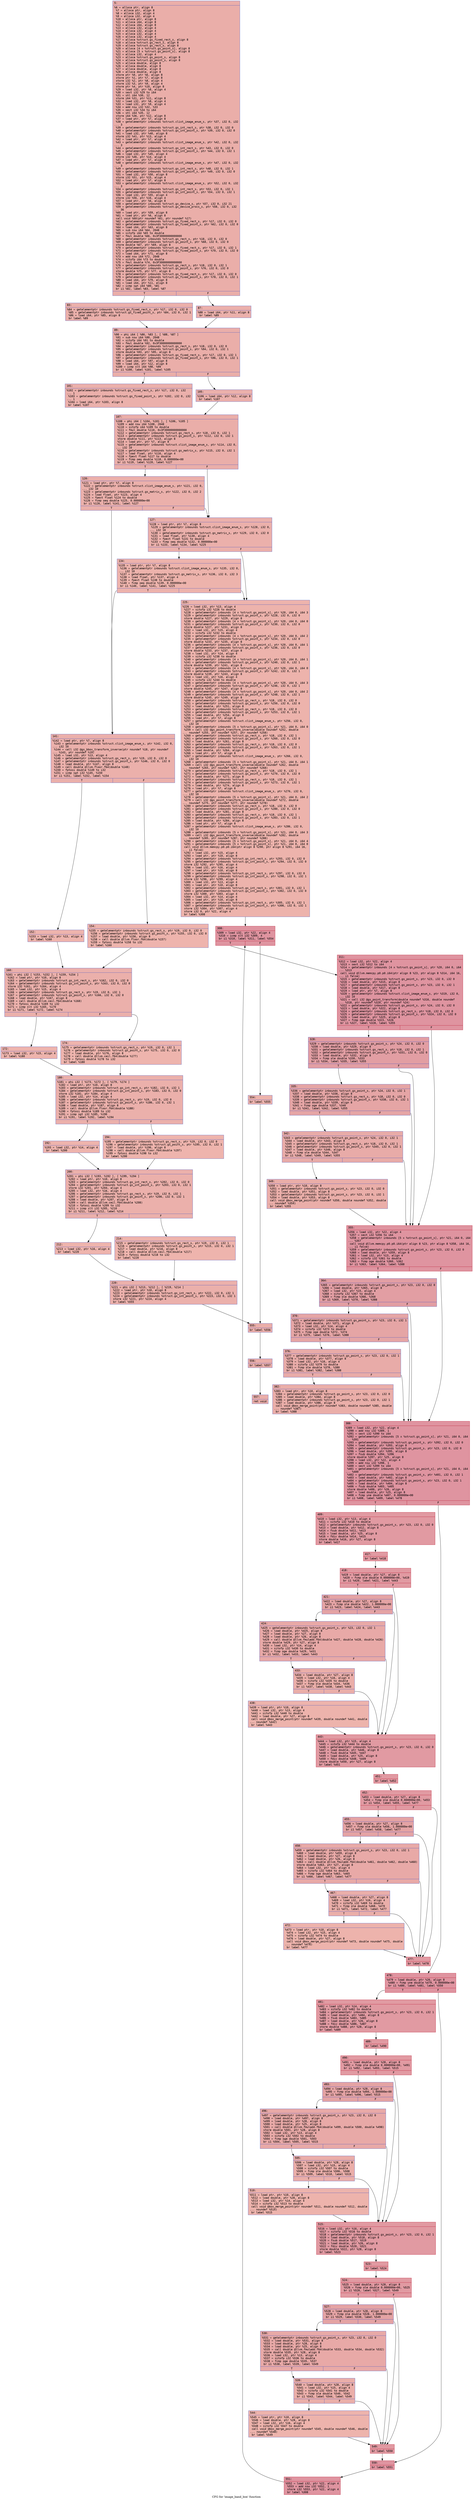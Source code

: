 digraph "CFG for 'image_band_box' function" {
	label="CFG for 'image_band_box' function";

	Node0x60000323a940 [shape=record,color="#3d50c3ff", style=filled, fillcolor="#d0473d70" fontname="Courier",label="{5:\l|  %6 = alloca ptr, align 8\l  %7 = alloca ptr, align 8\l  %8 = alloca i32, align 4\l  %9 = alloca i32, align 4\l  %10 = alloca ptr, align 8\l  %11 = alloca i64, align 8\l  %12 = alloca i64, align 8\l  %13 = alloca i32, align 4\l  %14 = alloca i32, align 4\l  %15 = alloca i32, align 4\l  %16 = alloca i32, align 4\l  %17 = alloca %struct.gs_fixed_rect_s, align 8\l  %18 = alloca %struct.gs_rect_s, align 8\l  %19 = alloca %struct.gs_rect_s, align 8\l  %20 = alloca [4 x %struct.gs_point_s], align 8\l  %21 = alloca [5 x %struct.gs_point_s], align 8\l  %22 = alloca i32, align 4\l  %23 = alloca %struct.gs_point_s, align 8\l  %24 = alloca %struct.gs_point_s, align 8\l  %25 = alloca double, align 8\l  %26 = alloca double, align 8\l  %27 = alloca double, align 8\l  %28 = alloca double, align 8\l  store ptr %0, ptr %6, align 8\l  store ptr %1, ptr %7, align 8\l  store i32 %2, ptr %8, align 4\l  store i32 %3, ptr %9, align 4\l  store ptr %4, ptr %10, align 8\l  %29 = load i32, ptr %8, align 4\l  %30 = sext i32 %29 to i64\l  %31 = shl i64 %30, 12\l  store i64 %31, ptr %11, align 8\l  %32 = load i32, ptr %8, align 4\l  %33 = load i32, ptr %9, align 4\l  %34 = add nsw i32 %32, %33\l  %35 = sext i32 %34 to i64\l  %36 = shl i64 %35, 12\l  store i64 %36, ptr %12, align 8\l  %37 = load ptr, ptr %7, align 8\l  %38 = getelementptr inbounds %struct.clist_image_enum_s, ptr %37, i32 0, i32\l... 3\l  %39 = getelementptr inbounds %struct.gs_int_rect_s, ptr %38, i32 0, i32 0\l  %40 = getelementptr inbounds %struct.gs_int_point_s, ptr %39, i32 0, i32 0\l  %41 = load i32, ptr %40, align 8\l  store i32 %41, ptr %13, align 4\l  %42 = load ptr, ptr %7, align 8\l  %43 = getelementptr inbounds %struct.clist_image_enum_s, ptr %42, i32 0, i32\l... 3\l  %44 = getelementptr inbounds %struct.gs_int_rect_s, ptr %43, i32 0, i32 0\l  %45 = getelementptr inbounds %struct.gs_int_point_s, ptr %44, i32 0, i32 1\l  %46 = load i32, ptr %45, align 4\l  store i32 %46, ptr %14, align 4\l  %47 = load ptr, ptr %7, align 8\l  %48 = getelementptr inbounds %struct.clist_image_enum_s, ptr %47, i32 0, i32\l... 3\l  %49 = getelementptr inbounds %struct.gs_int_rect_s, ptr %48, i32 0, i32 1\l  %50 = getelementptr inbounds %struct.gs_int_point_s, ptr %49, i32 0, i32 0\l  %51 = load i32, ptr %50, align 8\l  store i32 %51, ptr %15, align 4\l  %52 = load ptr, ptr %7, align 8\l  %53 = getelementptr inbounds %struct.clist_image_enum_s, ptr %52, i32 0, i32\l... 3\l  %54 = getelementptr inbounds %struct.gs_int_rect_s, ptr %53, i32 0, i32 1\l  %55 = getelementptr inbounds %struct.gs_int_point_s, ptr %54, i32 0, i32 1\l  %56 = load i32, ptr %55, align 4\l  store i32 %56, ptr %16, align 4\l  %57 = load ptr, ptr %6, align 8\l  %58 = getelementptr inbounds %struct.gx_device_s, ptr %57, i32 0, i32 21\l  %59 = getelementptr inbounds %struct.gx_device_procs_s, ptr %58, i32 0, i32\l... 36\l  %60 = load ptr, ptr %59, align 8\l  %61 = load ptr, ptr %6, align 8\l  call void %60(ptr noundef %61, ptr noundef %17)\l  %62 = getelementptr inbounds %struct.gs_fixed_rect_s, ptr %17, i32 0, i32 0\l  %63 = getelementptr inbounds %struct.gs_fixed_point_s, ptr %62, i32 0, i32 0\l  %64 = load i64, ptr %63, align 8\l  %65 = sub nsw i64 %64, 2048\l  %66 = sitofp i64 %65 to double\l  %67 = fmul double %66, 0x3F30000000000000\l  %68 = getelementptr inbounds %struct.gs_rect_s, ptr %18, i32 0, i32 0\l  %69 = getelementptr inbounds %struct.gs_point_s, ptr %68, i32 0, i32 0\l  store double %67, ptr %69, align 8\l  %70 = getelementptr inbounds %struct.gs_fixed_rect_s, ptr %17, i32 0, i32 1\l  %71 = getelementptr inbounds %struct.gs_fixed_point_s, ptr %70, i32 0, i32 0\l  %72 = load i64, ptr %71, align 8\l  %73 = add nsw i64 %72, 2048\l  %74 = sitofp i64 %73 to double\l  %75 = fmul double %74, 0x3F30000000000000\l  %76 = getelementptr inbounds %struct.gs_rect_s, ptr %18, i32 0, i32 1\l  %77 = getelementptr inbounds %struct.gs_point_s, ptr %76, i32 0, i32 0\l  store double %75, ptr %77, align 8\l  %78 = getelementptr inbounds %struct.gs_fixed_rect_s, ptr %17, i32 0, i32 0\l  %79 = getelementptr inbounds %struct.gs_fixed_point_s, ptr %78, i32 0, i32 1\l  %80 = load i64, ptr %79, align 8\l  %81 = load i64, ptr %11, align 8\l  %82 = icmp sgt i64 %80, %81\l  br i1 %82, label %83, label %87\l|{<s0>T|<s1>F}}"];
	Node0x60000323a940:s0 -> Node0x60000323a990[tooltip="5 -> 83\nProbability 50.00%" ];
	Node0x60000323a940:s1 -> Node0x60000323a9e0[tooltip="5 -> 87\nProbability 50.00%" ];
	Node0x60000323a990 [shape=record,color="#3d50c3ff", style=filled, fillcolor="#d24b4070" fontname="Courier",label="{83:\l|  %84 = getelementptr inbounds %struct.gs_fixed_rect_s, ptr %17, i32 0, i32 0\l  %85 = getelementptr inbounds %struct.gs_fixed_point_s, ptr %84, i32 0, i32 1\l  %86 = load i64, ptr %85, align 8\l  br label %89\l}"];
	Node0x60000323a990 -> Node0x60000323aa30[tooltip="83 -> 89\nProbability 100.00%" ];
	Node0x60000323a9e0 [shape=record,color="#3d50c3ff", style=filled, fillcolor="#d24b4070" fontname="Courier",label="{87:\l|  %88 = load i64, ptr %11, align 8\l  br label %89\l}"];
	Node0x60000323a9e0 -> Node0x60000323aa30[tooltip="87 -> 89\nProbability 100.00%" ];
	Node0x60000323aa30 [shape=record,color="#3d50c3ff", style=filled, fillcolor="#d0473d70" fontname="Courier",label="{89:\l|  %90 = phi i64 [ %86, %83 ], [ %88, %87 ]\l  %91 = sub nsw i64 %90, 2048\l  %92 = sitofp i64 %91 to double\l  %93 = fmul double %92, 0x3F30000000000000\l  %94 = getelementptr inbounds %struct.gs_rect_s, ptr %18, i32 0, i32 0\l  %95 = getelementptr inbounds %struct.gs_point_s, ptr %94, i32 0, i32 1\l  store double %93, ptr %95, align 8\l  %96 = getelementptr inbounds %struct.gs_fixed_rect_s, ptr %17, i32 0, i32 1\l  %97 = getelementptr inbounds %struct.gs_fixed_point_s, ptr %96, i32 0, i32 1\l  %98 = load i64, ptr %97, align 8\l  %99 = load i64, ptr %12, align 8\l  %100 = icmp slt i64 %98, %99\l  br i1 %100, label %101, label %105\l|{<s0>T|<s1>F}}"];
	Node0x60000323aa30:s0 -> Node0x60000323aa80[tooltip="89 -> 101\nProbability 50.00%" ];
	Node0x60000323aa30:s1 -> Node0x60000323aad0[tooltip="89 -> 105\nProbability 50.00%" ];
	Node0x60000323aa80 [shape=record,color="#3d50c3ff", style=filled, fillcolor="#d24b4070" fontname="Courier",label="{101:\l|  %102 = getelementptr inbounds %struct.gs_fixed_rect_s, ptr %17, i32 0, i32\l... 1\l  %103 = getelementptr inbounds %struct.gs_fixed_point_s, ptr %102, i32 0, i32\l... 1\l  %104 = load i64, ptr %103, align 8\l  br label %107\l}"];
	Node0x60000323aa80 -> Node0x60000323ab20[tooltip="101 -> 107\nProbability 100.00%" ];
	Node0x60000323aad0 [shape=record,color="#3d50c3ff", style=filled, fillcolor="#d24b4070" fontname="Courier",label="{105:\l|  %106 = load i64, ptr %12, align 8\l  br label %107\l}"];
	Node0x60000323aad0 -> Node0x60000323ab20[tooltip="105 -> 107\nProbability 100.00%" ];
	Node0x60000323ab20 [shape=record,color="#3d50c3ff", style=filled, fillcolor="#d0473d70" fontname="Courier",label="{107:\l|  %108 = phi i64 [ %104, %101 ], [ %106, %105 ]\l  %109 = add nsw i64 %108, 2048\l  %110 = sitofp i64 %109 to double\l  %111 = fmul double %110, 0x3F30000000000000\l  %112 = getelementptr inbounds %struct.gs_rect_s, ptr %18, i32 0, i32 1\l  %113 = getelementptr inbounds %struct.gs_point_s, ptr %112, i32 0, i32 1\l  store double %111, ptr %113, align 8\l  %114 = load ptr, ptr %7, align 8\l  %115 = getelementptr inbounds %struct.clist_image_enum_s, ptr %114, i32 0,\l... i32 10\l  %116 = getelementptr inbounds %struct.gs_matrix_s, ptr %115, i32 0, i32 1\l  %117 = load float, ptr %116, align 4\l  %118 = fpext float %117 to double\l  %119 = fcmp oeq double %118, 0.000000e+00\l  br i1 %119, label %120, label %127\l|{<s0>T|<s1>F}}"];
	Node0x60000323ab20:s0 -> Node0x60000323ab70[tooltip="107 -> 120\nProbability 62.50%" ];
	Node0x60000323ab20:s1 -> Node0x60000323abc0[tooltip="107 -> 127\nProbability 37.50%" ];
	Node0x60000323ab70 [shape=record,color="#3d50c3ff", style=filled, fillcolor="#d24b4070" fontname="Courier",label="{120:\l|  %121 = load ptr, ptr %7, align 8\l  %122 = getelementptr inbounds %struct.clist_image_enum_s, ptr %121, i32 0,\l... i32 10\l  %123 = getelementptr inbounds %struct.gs_matrix_s, ptr %122, i32 0, i32 2\l  %124 = load float, ptr %123, align 4\l  %125 = fpext float %124 to double\l  %126 = fcmp oeq double %125, 0.000000e+00\l  br i1 %126, label %141, label %127\l|{<s0>T|<s1>F}}"];
	Node0x60000323ab70:s0 -> Node0x60000323ac60[tooltip="120 -> 141\nProbability 62.50%" ];
	Node0x60000323ab70:s1 -> Node0x60000323abc0[tooltip="120 -> 127\nProbability 37.50%" ];
	Node0x60000323abc0 [shape=record,color="#3d50c3ff", style=filled, fillcolor="#d24b4070" fontname="Courier",label="{127:\l|  %128 = load ptr, ptr %7, align 8\l  %129 = getelementptr inbounds %struct.clist_image_enum_s, ptr %128, i32 0,\l... i32 10\l  %130 = getelementptr inbounds %struct.gs_matrix_s, ptr %129, i32 0, i32 0\l  %131 = load float, ptr %130, align 4\l  %132 = fpext float %131 to double\l  %133 = fcmp oeq double %132, 0.000000e+00\l  br i1 %133, label %134, label %225\l|{<s0>T|<s1>F}}"];
	Node0x60000323abc0:s0 -> Node0x60000323ac10[tooltip="127 -> 134\nProbability 62.50%" ];
	Node0x60000323abc0:s1 -> Node0x60000323b070[tooltip="127 -> 225\nProbability 37.50%" ];
	Node0x60000323ac10 [shape=record,color="#3d50c3ff", style=filled, fillcolor="#d6524470" fontname="Courier",label="{134:\l|  %135 = load ptr, ptr %7, align 8\l  %136 = getelementptr inbounds %struct.clist_image_enum_s, ptr %135, i32 0,\l... i32 10\l  %137 = getelementptr inbounds %struct.gs_matrix_s, ptr %136, i32 0, i32 3\l  %138 = load float, ptr %137, align 4\l  %139 = fpext float %138 to double\l  %140 = fcmp oeq double %139, 0.000000e+00\l  br i1 %140, label %141, label %225\l|{<s0>T|<s1>F}}"];
	Node0x60000323ac10:s0 -> Node0x60000323ac60[tooltip="134 -> 141\nProbability 62.50%" ];
	Node0x60000323ac10:s1 -> Node0x60000323b070[tooltip="134 -> 225\nProbability 37.50%" ];
	Node0x60000323ac60 [shape=record,color="#3d50c3ff", style=filled, fillcolor="#d24b4070" fontname="Courier",label="{141:\l|  %142 = load ptr, ptr %7, align 8\l  %143 = getelementptr inbounds %struct.clist_image_enum_s, ptr %142, i32 0,\l... i32 10\l  %144 = call i32 @gs_bbox_transform_inverse(ptr noundef %18, ptr noundef\l... %143, ptr noundef %19)\l  %145 = load i32, ptr %13, align 4\l  %146 = getelementptr inbounds %struct.gs_rect_s, ptr %19, i32 0, i32 0\l  %147 = getelementptr inbounds %struct.gs_point_s, ptr %146, i32 0, i32 0\l  %148 = load double, ptr %147, align 8\l  %149 = call double @llvm.floor.f64(double %148)\l  %150 = fptosi double %149 to i32\l  %151 = icmp sgt i32 %145, %150\l  br i1 %151, label %152, label %154\l|{<s0>T|<s1>F}}"];
	Node0x60000323ac60:s0 -> Node0x60000323acb0[tooltip="141 -> 152\nProbability 50.00%" ];
	Node0x60000323ac60:s1 -> Node0x60000323ad00[tooltip="141 -> 154\nProbability 50.00%" ];
	Node0x60000323acb0 [shape=record,color="#3d50c3ff", style=filled, fillcolor="#d8564670" fontname="Courier",label="{152:\l|  %153 = load i32, ptr %13, align 4\l  br label %160\l}"];
	Node0x60000323acb0 -> Node0x60000323ad50[tooltip="152 -> 160\nProbability 100.00%" ];
	Node0x60000323ad00 [shape=record,color="#3d50c3ff", style=filled, fillcolor="#d8564670" fontname="Courier",label="{154:\l|  %155 = getelementptr inbounds %struct.gs_rect_s, ptr %19, i32 0, i32 0\l  %156 = getelementptr inbounds %struct.gs_point_s, ptr %155, i32 0, i32 0\l  %157 = load double, ptr %156, align 8\l  %158 = call double @llvm.floor.f64(double %157)\l  %159 = fptosi double %158 to i32\l  br label %160\l}"];
	Node0x60000323ad00 -> Node0x60000323ad50[tooltip="154 -> 160\nProbability 100.00%" ];
	Node0x60000323ad50 [shape=record,color="#3d50c3ff", style=filled, fillcolor="#d24b4070" fontname="Courier",label="{160:\l|  %161 = phi i32 [ %153, %152 ], [ %159, %154 ]\l  %162 = load ptr, ptr %10, align 8\l  %163 = getelementptr inbounds %struct.gs_int_rect_s, ptr %162, i32 0, i32 0\l  %164 = getelementptr inbounds %struct.gs_int_point_s, ptr %163, i32 0, i32 0\l  store i32 %161, ptr %164, align 4\l  %165 = load i32, ptr %15, align 4\l  %166 = getelementptr inbounds %struct.gs_rect_s, ptr %19, i32 0, i32 1\l  %167 = getelementptr inbounds %struct.gs_point_s, ptr %166, i32 0, i32 0\l  %168 = load double, ptr %167, align 8\l  %169 = call double @llvm.ceil.f64(double %168)\l  %170 = fptosi double %169 to i32\l  %171 = icmp slt i32 %165, %170\l  br i1 %171, label %172, label %174\l|{<s0>T|<s1>F}}"];
	Node0x60000323ad50:s0 -> Node0x60000323ada0[tooltip="160 -> 172\nProbability 50.00%" ];
	Node0x60000323ad50:s1 -> Node0x60000323adf0[tooltip="160 -> 174\nProbability 50.00%" ];
	Node0x60000323ada0 [shape=record,color="#3d50c3ff", style=filled, fillcolor="#d8564670" fontname="Courier",label="{172:\l|  %173 = load i32, ptr %15, align 4\l  br label %180\l}"];
	Node0x60000323ada0 -> Node0x60000323ae40[tooltip="172 -> 180\nProbability 100.00%" ];
	Node0x60000323adf0 [shape=record,color="#3d50c3ff", style=filled, fillcolor="#d8564670" fontname="Courier",label="{174:\l|  %175 = getelementptr inbounds %struct.gs_rect_s, ptr %19, i32 0, i32 1\l  %176 = getelementptr inbounds %struct.gs_point_s, ptr %175, i32 0, i32 0\l  %177 = load double, ptr %176, align 8\l  %178 = call double @llvm.ceil.f64(double %177)\l  %179 = fptosi double %178 to i32\l  br label %180\l}"];
	Node0x60000323adf0 -> Node0x60000323ae40[tooltip="174 -> 180\nProbability 100.00%" ];
	Node0x60000323ae40 [shape=record,color="#3d50c3ff", style=filled, fillcolor="#d24b4070" fontname="Courier",label="{180:\l|  %181 = phi i32 [ %173, %172 ], [ %179, %174 ]\l  %182 = load ptr, ptr %10, align 8\l  %183 = getelementptr inbounds %struct.gs_int_rect_s, ptr %182, i32 0, i32 1\l  %184 = getelementptr inbounds %struct.gs_int_point_s, ptr %183, i32 0, i32 0\l  store i32 %181, ptr %184, align 4\l  %185 = load i32, ptr %14, align 4\l  %186 = getelementptr inbounds %struct.gs_rect_s, ptr %19, i32 0, i32 0\l  %187 = getelementptr inbounds %struct.gs_point_s, ptr %186, i32 0, i32 1\l  %188 = load double, ptr %187, align 8\l  %189 = call double @llvm.floor.f64(double %188)\l  %190 = fptosi double %189 to i32\l  %191 = icmp sgt i32 %185, %190\l  br i1 %191, label %192, label %194\l|{<s0>T|<s1>F}}"];
	Node0x60000323ae40:s0 -> Node0x60000323ae90[tooltip="180 -> 192\nProbability 50.00%" ];
	Node0x60000323ae40:s1 -> Node0x60000323aee0[tooltip="180 -> 194\nProbability 50.00%" ];
	Node0x60000323ae90 [shape=record,color="#3d50c3ff", style=filled, fillcolor="#d8564670" fontname="Courier",label="{192:\l|  %193 = load i32, ptr %14, align 4\l  br label %200\l}"];
	Node0x60000323ae90 -> Node0x60000323af30[tooltip="192 -> 200\nProbability 100.00%" ];
	Node0x60000323aee0 [shape=record,color="#3d50c3ff", style=filled, fillcolor="#d8564670" fontname="Courier",label="{194:\l|  %195 = getelementptr inbounds %struct.gs_rect_s, ptr %19, i32 0, i32 0\l  %196 = getelementptr inbounds %struct.gs_point_s, ptr %195, i32 0, i32 1\l  %197 = load double, ptr %196, align 8\l  %198 = call double @llvm.floor.f64(double %197)\l  %199 = fptosi double %198 to i32\l  br label %200\l}"];
	Node0x60000323aee0 -> Node0x60000323af30[tooltip="194 -> 200\nProbability 100.00%" ];
	Node0x60000323af30 [shape=record,color="#3d50c3ff", style=filled, fillcolor="#d24b4070" fontname="Courier",label="{200:\l|  %201 = phi i32 [ %193, %192 ], [ %199, %194 ]\l  %202 = load ptr, ptr %10, align 8\l  %203 = getelementptr inbounds %struct.gs_int_rect_s, ptr %202, i32 0, i32 0\l  %204 = getelementptr inbounds %struct.gs_int_point_s, ptr %203, i32 0, i32 1\l  store i32 %201, ptr %204, align 4\l  %205 = load i32, ptr %16, align 4\l  %206 = getelementptr inbounds %struct.gs_rect_s, ptr %19, i32 0, i32 1\l  %207 = getelementptr inbounds %struct.gs_point_s, ptr %206, i32 0, i32 1\l  %208 = load double, ptr %207, align 8\l  %209 = call double @llvm.ceil.f64(double %208)\l  %210 = fptosi double %209 to i32\l  %211 = icmp slt i32 %205, %210\l  br i1 %211, label %212, label %214\l|{<s0>T|<s1>F}}"];
	Node0x60000323af30:s0 -> Node0x60000323af80[tooltip="200 -> 212\nProbability 50.00%" ];
	Node0x60000323af30:s1 -> Node0x60000323afd0[tooltip="200 -> 214\nProbability 50.00%" ];
	Node0x60000323af80 [shape=record,color="#3d50c3ff", style=filled, fillcolor="#d8564670" fontname="Courier",label="{212:\l|  %213 = load i32, ptr %16, align 4\l  br label %220\l}"];
	Node0x60000323af80 -> Node0x60000323b020[tooltip="212 -> 220\nProbability 100.00%" ];
	Node0x60000323afd0 [shape=record,color="#3d50c3ff", style=filled, fillcolor="#d8564670" fontname="Courier",label="{214:\l|  %215 = getelementptr inbounds %struct.gs_rect_s, ptr %19, i32 0, i32 1\l  %216 = getelementptr inbounds %struct.gs_point_s, ptr %215, i32 0, i32 1\l  %217 = load double, ptr %216, align 8\l  %218 = call double @llvm.ceil.f64(double %217)\l  %219 = fptosi double %218 to i32\l  br label %220\l}"];
	Node0x60000323afd0 -> Node0x60000323b020[tooltip="214 -> 220\nProbability 100.00%" ];
	Node0x60000323b020 [shape=record,color="#3d50c3ff", style=filled, fillcolor="#d24b4070" fontname="Courier",label="{220:\l|  %221 = phi i32 [ %213, %212 ], [ %219, %214 ]\l  %222 = load ptr, ptr %10, align 8\l  %223 = getelementptr inbounds %struct.gs_int_rect_s, ptr %222, i32 0, i32 1\l  %224 = getelementptr inbounds %struct.gs_int_point_s, ptr %223, i32 0, i32 1\l  store i32 %221, ptr %224, align 4\l  br label %555\l}"];
	Node0x60000323b020 -> Node0x60000323bf20[tooltip="220 -> 555\nProbability 100.00%" ];
	Node0x60000323b070 [shape=record,color="#3d50c3ff", style=filled, fillcolor="#d6524470" fontname="Courier",label="{225:\l|  %226 = load i32, ptr %13, align 4\l  %227 = sitofp i32 %226 to double\l  %228 = getelementptr inbounds [4 x %struct.gs_point_s], ptr %20, i64 0, i64 3\l  %229 = getelementptr inbounds %struct.gs_point_s, ptr %228, i32 0, i32 0\l  store double %227, ptr %229, align 8\l  %230 = getelementptr inbounds [4 x %struct.gs_point_s], ptr %20, i64 0, i64 0\l  %231 = getelementptr inbounds %struct.gs_point_s, ptr %230, i32 0, i32 0\l  store double %227, ptr %231, align 8\l  %232 = load i32, ptr %15, align 4\l  %233 = sitofp i32 %232 to double\l  %234 = getelementptr inbounds [4 x %struct.gs_point_s], ptr %20, i64 0, i64 2\l  %235 = getelementptr inbounds %struct.gs_point_s, ptr %234, i32 0, i32 0\l  store double %233, ptr %235, align 8\l  %236 = getelementptr inbounds [4 x %struct.gs_point_s], ptr %20, i64 0, i64 1\l  %237 = getelementptr inbounds %struct.gs_point_s, ptr %236, i32 0, i32 0\l  store double %233, ptr %237, align 8\l  %238 = load i32, ptr %14, align 4\l  %239 = sitofp i32 %238 to double\l  %240 = getelementptr inbounds [4 x %struct.gs_point_s], ptr %20, i64 0, i64 1\l  %241 = getelementptr inbounds %struct.gs_point_s, ptr %240, i32 0, i32 1\l  store double %239, ptr %241, align 8\l  %242 = getelementptr inbounds [4 x %struct.gs_point_s], ptr %20, i64 0, i64 0\l  %243 = getelementptr inbounds %struct.gs_point_s, ptr %242, i32 0, i32 1\l  store double %239, ptr %243, align 8\l  %244 = load i32, ptr %16, align 4\l  %245 = sitofp i32 %244 to double\l  %246 = getelementptr inbounds [4 x %struct.gs_point_s], ptr %20, i64 0, i64 3\l  %247 = getelementptr inbounds %struct.gs_point_s, ptr %246, i32 0, i32 1\l  store double %245, ptr %247, align 8\l  %248 = getelementptr inbounds [4 x %struct.gs_point_s], ptr %20, i64 0, i64 2\l  %249 = getelementptr inbounds %struct.gs_point_s, ptr %248, i32 0, i32 1\l  store double %245, ptr %249, align 8\l  %250 = getelementptr inbounds %struct.gs_rect_s, ptr %18, i32 0, i32 0\l  %251 = getelementptr inbounds %struct.gs_point_s, ptr %250, i32 0, i32 0\l  %252 = load double, ptr %251, align 8\l  %253 = getelementptr inbounds %struct.gs_rect_s, ptr %18, i32 0, i32 0\l  %254 = getelementptr inbounds %struct.gs_point_s, ptr %253, i32 0, i32 1\l  %255 = load double, ptr %254, align 8\l  %256 = load ptr, ptr %7, align 8\l  %257 = getelementptr inbounds %struct.clist_image_enum_s, ptr %256, i32 0,\l... i32 10\l  %258 = getelementptr inbounds [5 x %struct.gs_point_s], ptr %21, i64 0, i64 0\l  %259 = call i32 @gs_point_transform_inverse(double noundef %252, double\l... noundef %255, ptr noundef %257, ptr noundef %258)\l  %260 = getelementptr inbounds %struct.gs_rect_s, ptr %18, i32 0, i32 1\l  %261 = getelementptr inbounds %struct.gs_point_s, ptr %260, i32 0, i32 0\l  %262 = load double, ptr %261, align 8\l  %263 = getelementptr inbounds %struct.gs_rect_s, ptr %18, i32 0, i32 0\l  %264 = getelementptr inbounds %struct.gs_point_s, ptr %263, i32 0, i32 1\l  %265 = load double, ptr %264, align 8\l  %266 = load ptr, ptr %7, align 8\l  %267 = getelementptr inbounds %struct.clist_image_enum_s, ptr %266, i32 0,\l... i32 10\l  %268 = getelementptr inbounds [5 x %struct.gs_point_s], ptr %21, i64 0, i64 1\l  %269 = call i32 @gs_point_transform_inverse(double noundef %262, double\l... noundef %265, ptr noundef %267, ptr noundef %268)\l  %270 = getelementptr inbounds %struct.gs_rect_s, ptr %18, i32 0, i32 1\l  %271 = getelementptr inbounds %struct.gs_point_s, ptr %270, i32 0, i32 0\l  %272 = load double, ptr %271, align 8\l  %273 = getelementptr inbounds %struct.gs_rect_s, ptr %18, i32 0, i32 1\l  %274 = getelementptr inbounds %struct.gs_point_s, ptr %273, i32 0, i32 1\l  %275 = load double, ptr %274, align 8\l  %276 = load ptr, ptr %7, align 8\l  %277 = getelementptr inbounds %struct.clist_image_enum_s, ptr %276, i32 0,\l... i32 10\l  %278 = getelementptr inbounds [5 x %struct.gs_point_s], ptr %21, i64 0, i64 2\l  %279 = call i32 @gs_point_transform_inverse(double noundef %272, double\l... noundef %275, ptr noundef %277, ptr noundef %278)\l  %280 = getelementptr inbounds %struct.gs_rect_s, ptr %18, i32 0, i32 0\l  %281 = getelementptr inbounds %struct.gs_point_s, ptr %280, i32 0, i32 0\l  %282 = load double, ptr %281, align 8\l  %283 = getelementptr inbounds %struct.gs_rect_s, ptr %18, i32 0, i32 1\l  %284 = getelementptr inbounds %struct.gs_point_s, ptr %283, i32 0, i32 1\l  %285 = load double, ptr %284, align 8\l  %286 = load ptr, ptr %7, align 8\l  %287 = getelementptr inbounds %struct.clist_image_enum_s, ptr %286, i32 0,\l... i32 10\l  %288 = getelementptr inbounds [5 x %struct.gs_point_s], ptr %21, i64 0, i64 3\l  %289 = call i32 @gs_point_transform_inverse(double noundef %282, double\l... noundef %285, ptr noundef %287, ptr noundef %288)\l  %290 = getelementptr inbounds [5 x %struct.gs_point_s], ptr %21, i64 0, i64 4\l  %291 = getelementptr inbounds [5 x %struct.gs_point_s], ptr %21, i64 0, i64 0\l  call void @llvm.memcpy.p0.p0.i64(ptr align 8 %290, ptr align 8 %291, i64 16,\l... i1 false)\l  %292 = load i32, ptr %15, align 4\l  %293 = load ptr, ptr %10, align 8\l  %294 = getelementptr inbounds %struct.gs_int_rect_s, ptr %293, i32 0, i32 0\l  %295 = getelementptr inbounds %struct.gs_int_point_s, ptr %294, i32 0, i32 0\l  store i32 %292, ptr %295, align 4\l  %296 = load i32, ptr %16, align 4\l  %297 = load ptr, ptr %10, align 8\l  %298 = getelementptr inbounds %struct.gs_int_rect_s, ptr %297, i32 0, i32 0\l  %299 = getelementptr inbounds %struct.gs_int_point_s, ptr %298, i32 0, i32 1\l  store i32 %296, ptr %299, align 4\l  %300 = load i32, ptr %13, align 4\l  %301 = load ptr, ptr %10, align 8\l  %302 = getelementptr inbounds %struct.gs_int_rect_s, ptr %301, i32 0, i32 1\l  %303 = getelementptr inbounds %struct.gs_int_point_s, ptr %302, i32 0, i32 0\l  store i32 %300, ptr %303, align 4\l  %304 = load i32, ptr %14, align 4\l  %305 = load ptr, ptr %10, align 8\l  %306 = getelementptr inbounds %struct.gs_int_rect_s, ptr %305, i32 0, i32 1\l  %307 = getelementptr inbounds %struct.gs_int_point_s, ptr %306, i32 0, i32 1\l  store i32 %304, ptr %307, align 4\l  store i32 0, ptr %22, align 4\l  br label %308\l}"];
	Node0x60000323b070 -> Node0x60000323b0c0[tooltip="225 -> 308\nProbability 100.00%" ];
	Node0x60000323b0c0 [shape=record,color="#b70d28ff", style=filled, fillcolor="#b70d2870" fontname="Courier",label="{308:\l|  %309 = load i32, ptr %22, align 4\l  %310 = icmp slt i32 %309, 4\l  br i1 %310, label %311, label %554\l|{<s0>T|<s1>F}}"];
	Node0x60000323b0c0:s0 -> Node0x60000323b110[tooltip="308 -> 311\nProbability 96.88%" ];
	Node0x60000323b0c0:s1 -> Node0x60000323bed0[tooltip="308 -> 554\nProbability 3.12%" ];
	Node0x60000323b110 [shape=record,color="#b70d28ff", style=filled, fillcolor="#b70d2870" fontname="Courier",label="{311:\l|  %312 = load i32, ptr %22, align 4\l  %313 = sext i32 %312 to i64\l  %314 = getelementptr inbounds [4 x %struct.gs_point_s], ptr %20, i64 0, i64\l... %313\l  call void @llvm.memcpy.p0.p0.i64(ptr align 8 %23, ptr align 8 %314, i64 16,\l... i1 false)\l  %315 = getelementptr inbounds %struct.gs_point_s, ptr %23, i32 0, i32 0\l  %316 = load double, ptr %315, align 8\l  %317 = getelementptr inbounds %struct.gs_point_s, ptr %23, i32 0, i32 1\l  %318 = load double, ptr %317, align 8\l  %319 = load ptr, ptr %7, align 8\l  %320 = getelementptr inbounds %struct.clist_image_enum_s, ptr %319, i32 0,\l... i32 10\l  %321 = call i32 @gs_point_transform(double noundef %316, double noundef\l... %318, ptr noundef %320, ptr noundef %24)\l  %322 = getelementptr inbounds %struct.gs_point_s, ptr %24, i32 0, i32 0\l  %323 = load double, ptr %322, align 8\l  %324 = getelementptr inbounds %struct.gs_rect_s, ptr %18, i32 0, i32 0\l  %325 = getelementptr inbounds %struct.gs_point_s, ptr %324, i32 0, i32 0\l  %326 = load double, ptr %325, align 8\l  %327 = fcmp oge double %323, %326\l  br i1 %327, label %328, label %355\l|{<s0>T|<s1>F}}"];
	Node0x60000323b110:s0 -> Node0x60000323b160[tooltip="311 -> 328\nProbability 50.00%" ];
	Node0x60000323b110:s1 -> Node0x60000323b2a0[tooltip="311 -> 355\nProbability 50.00%" ];
	Node0x60000323b160 [shape=record,color="#3d50c3ff", style=filled, fillcolor="#be242e70" fontname="Courier",label="{328:\l|  %329 = getelementptr inbounds %struct.gs_point_s, ptr %24, i32 0, i32 0\l  %330 = load double, ptr %329, align 8\l  %331 = getelementptr inbounds %struct.gs_rect_s, ptr %18, i32 0, i32 1\l  %332 = getelementptr inbounds %struct.gs_point_s, ptr %331, i32 0, i32 0\l  %333 = load double, ptr %332, align 8\l  %334 = fcmp ole double %330, %333\l  br i1 %334, label %335, label %355\l|{<s0>T|<s1>F}}"];
	Node0x60000323b160:s0 -> Node0x60000323b1b0[tooltip="328 -> 335\nProbability 50.00%" ];
	Node0x60000323b160:s1 -> Node0x60000323b2a0[tooltip="328 -> 355\nProbability 50.00%" ];
	Node0x60000323b1b0 [shape=record,color="#3d50c3ff", style=filled, fillcolor="#c5333470" fontname="Courier",label="{335:\l|  %336 = getelementptr inbounds %struct.gs_point_s, ptr %24, i32 0, i32 1\l  %337 = load double, ptr %336, align 8\l  %338 = getelementptr inbounds %struct.gs_rect_s, ptr %18, i32 0, i32 0\l  %339 = getelementptr inbounds %struct.gs_point_s, ptr %338, i32 0, i32 1\l  %340 = load double, ptr %339, align 8\l  %341 = fcmp oge double %337, %340\l  br i1 %341, label %342, label %355\l|{<s0>T|<s1>F}}"];
	Node0x60000323b1b0:s0 -> Node0x60000323b200[tooltip="335 -> 342\nProbability 50.00%" ];
	Node0x60000323b1b0:s1 -> Node0x60000323b2a0[tooltip="335 -> 355\nProbability 50.00%" ];
	Node0x60000323b200 [shape=record,color="#3d50c3ff", style=filled, fillcolor="#cc403a70" fontname="Courier",label="{342:\l|  %343 = getelementptr inbounds %struct.gs_point_s, ptr %24, i32 0, i32 1\l  %344 = load double, ptr %343, align 8\l  %345 = getelementptr inbounds %struct.gs_rect_s, ptr %18, i32 0, i32 1\l  %346 = getelementptr inbounds %struct.gs_point_s, ptr %345, i32 0, i32 1\l  %347 = load double, ptr %346, align 8\l  %348 = fcmp ole double %344, %347\l  br i1 %348, label %349, label %355\l|{<s0>T|<s1>F}}"];
	Node0x60000323b200:s0 -> Node0x60000323b250[tooltip="342 -> 349\nProbability 50.00%" ];
	Node0x60000323b200:s1 -> Node0x60000323b2a0[tooltip="342 -> 355\nProbability 50.00%" ];
	Node0x60000323b250 [shape=record,color="#3d50c3ff", style=filled, fillcolor="#d0473d70" fontname="Courier",label="{349:\l|  %350 = load ptr, ptr %10, align 8\l  %351 = getelementptr inbounds %struct.gs_point_s, ptr %23, i32 0, i32 0\l  %352 = load double, ptr %351, align 8\l  %353 = getelementptr inbounds %struct.gs_point_s, ptr %23, i32 0, i32 1\l  %354 = load double, ptr %353, align 8\l  call void @box_merge_point(ptr noundef %350, double noundef %352, double\l... noundef %354)\l  br label %355\l}"];
	Node0x60000323b250 -> Node0x60000323b2a0[tooltip="349 -> 355\nProbability 100.00%" ];
	Node0x60000323b2a0 [shape=record,color="#b70d28ff", style=filled, fillcolor="#b70d2870" fontname="Courier",label="{355:\l|  %356 = load i32, ptr %22, align 4\l  %357 = sext i32 %356 to i64\l  %358 = getelementptr inbounds [5 x %struct.gs_point_s], ptr %21, i64 0, i64\l... %357\l  call void @llvm.memcpy.p0.p0.i64(ptr align 8 %23, ptr align 8 %358, i64 16,\l... i1 false)\l  %359 = getelementptr inbounds %struct.gs_point_s, ptr %23, i32 0, i32 0\l  %360 = load double, ptr %359, align 8\l  %361 = load i32, ptr %13, align 4\l  %362 = sitofp i32 %361 to double\l  %363 = fcmp oge double %360, %362\l  br i1 %363, label %364, label %388\l|{<s0>T|<s1>F}}"];
	Node0x60000323b2a0:s0 -> Node0x60000323b2f0[tooltip="355 -> 364\nProbability 50.00%" ];
	Node0x60000323b2a0:s1 -> Node0x60000323b430[tooltip="355 -> 388\nProbability 50.00%" ];
	Node0x60000323b2f0 [shape=record,color="#3d50c3ff", style=filled, fillcolor="#be242e70" fontname="Courier",label="{364:\l|  %365 = getelementptr inbounds %struct.gs_point_s, ptr %23, i32 0, i32 0\l  %366 = load double, ptr %365, align 8\l  %367 = load i32, ptr %15, align 4\l  %368 = sitofp i32 %367 to double\l  %369 = fcmp ole double %366, %368\l  br i1 %369, label %370, label %388\l|{<s0>T|<s1>F}}"];
	Node0x60000323b2f0:s0 -> Node0x60000323b340[tooltip="364 -> 370\nProbability 50.00%" ];
	Node0x60000323b2f0:s1 -> Node0x60000323b430[tooltip="364 -> 388\nProbability 50.00%" ];
	Node0x60000323b340 [shape=record,color="#3d50c3ff", style=filled, fillcolor="#c5333470" fontname="Courier",label="{370:\l|  %371 = getelementptr inbounds %struct.gs_point_s, ptr %23, i32 0, i32 1\l  %372 = load double, ptr %371, align 8\l  %373 = load i32, ptr %14, align 4\l  %374 = sitofp i32 %373 to double\l  %375 = fcmp oge double %372, %374\l  br i1 %375, label %376, label %388\l|{<s0>T|<s1>F}}"];
	Node0x60000323b340:s0 -> Node0x60000323b390[tooltip="370 -> 376\nProbability 50.00%" ];
	Node0x60000323b340:s1 -> Node0x60000323b430[tooltip="370 -> 388\nProbability 50.00%" ];
	Node0x60000323b390 [shape=record,color="#3d50c3ff", style=filled, fillcolor="#cc403a70" fontname="Courier",label="{376:\l|  %377 = getelementptr inbounds %struct.gs_point_s, ptr %23, i32 0, i32 1\l  %378 = load double, ptr %377, align 8\l  %379 = load i32, ptr %16, align 4\l  %380 = sitofp i32 %379 to double\l  %381 = fcmp ole double %378, %380\l  br i1 %381, label %382, label %388\l|{<s0>T|<s1>F}}"];
	Node0x60000323b390:s0 -> Node0x60000323b3e0[tooltip="376 -> 382\nProbability 50.00%" ];
	Node0x60000323b390:s1 -> Node0x60000323b430[tooltip="376 -> 388\nProbability 50.00%" ];
	Node0x60000323b3e0 [shape=record,color="#3d50c3ff", style=filled, fillcolor="#d0473d70" fontname="Courier",label="{382:\l|  %383 = load ptr, ptr %10, align 8\l  %384 = getelementptr inbounds %struct.gs_point_s, ptr %23, i32 0, i32 0\l  %385 = load double, ptr %384, align 8\l  %386 = getelementptr inbounds %struct.gs_point_s, ptr %23, i32 0, i32 1\l  %387 = load double, ptr %386, align 8\l  call void @box_merge_point(ptr noundef %383, double noundef %385, double\l... noundef %387)\l  br label %388\l}"];
	Node0x60000323b3e0 -> Node0x60000323b430[tooltip="382 -> 388\nProbability 100.00%" ];
	Node0x60000323b430 [shape=record,color="#b70d28ff", style=filled, fillcolor="#b70d2870" fontname="Courier",label="{388:\l|  %389 = load i32, ptr %22, align 4\l  %390 = add nsw i32 %389, 1\l  %391 = sext i32 %390 to i64\l  %392 = getelementptr inbounds [5 x %struct.gs_point_s], ptr %21, i64 0, i64\l... %391\l  %393 = getelementptr inbounds %struct.gs_point_s, ptr %392, i32 0, i32 0\l  %394 = load double, ptr %393, align 8\l  %395 = getelementptr inbounds %struct.gs_point_s, ptr %23, i32 0, i32 0\l  %396 = load double, ptr %395, align 8\l  %397 = fsub double %394, %396\l  store double %397, ptr %25, align 8\l  %398 = load i32, ptr %22, align 4\l  %399 = add nsw i32 %398, 1\l  %400 = sext i32 %399 to i64\l  %401 = getelementptr inbounds [5 x %struct.gs_point_s], ptr %21, i64 0, i64\l... %400\l  %402 = getelementptr inbounds %struct.gs_point_s, ptr %401, i32 0, i32 1\l  %403 = load double, ptr %402, align 8\l  %404 = getelementptr inbounds %struct.gs_point_s, ptr %23, i32 0, i32 1\l  %405 = load double, ptr %404, align 8\l  %406 = fsub double %403, %405\l  store double %406, ptr %26, align 8\l  %407 = load double, ptr %25, align 8\l  %408 = fcmp une double %407, 0.000000e+00\l  br i1 %408, label %409, label %478\l|{<s0>T|<s1>F}}"];
	Node0x60000323b430:s0 -> Node0x60000323b480[tooltip="388 -> 409\nProbability 62.50%" ];
	Node0x60000323b430:s1 -> Node0x60000323b930[tooltip="388 -> 478\nProbability 37.50%" ];
	Node0x60000323b480 [shape=record,color="#b70d28ff", style=filled, fillcolor="#bb1b2c70" fontname="Courier",label="{409:\l|  %410 = load i32, ptr %13, align 4\l  %411 = sitofp i32 %410 to double\l  %412 = getelementptr inbounds %struct.gs_point_s, ptr %23, i32 0, i32 0\l  %413 = load double, ptr %412, align 8\l  %414 = fsub double %411, %413\l  %415 = load double, ptr %25, align 8\l  %416 = fdiv double %414, %415\l  store double %416, ptr %27, align 8\l  br label %417\l}"];
	Node0x60000323b480 -> Node0x60000323b4d0[tooltip="409 -> 417\nProbability 100.00%" ];
	Node0x60000323b4d0 [shape=record,color="#b70d28ff", style=filled, fillcolor="#bb1b2c70" fontname="Courier",label="{417:\l|  br label %418\l}"];
	Node0x60000323b4d0 -> Node0x60000323b520[tooltip="417 -> 418\nProbability 100.00%" ];
	Node0x60000323b520 [shape=record,color="#b70d28ff", style=filled, fillcolor="#bb1b2c70" fontname="Courier",label="{418:\l|  %419 = load double, ptr %27, align 8\l  %420 = fcmp ole double 0.000000e+00, %419\l  br i1 %420, label %421, label %443\l|{<s0>T|<s1>F}}"];
	Node0x60000323b520:s0 -> Node0x60000323b570[tooltip="418 -> 421\nProbability 50.00%" ];
	Node0x60000323b520:s1 -> Node0x60000323b6b0[tooltip="418 -> 443\nProbability 50.00%" ];
	Node0x60000323b570 [shape=record,color="#3d50c3ff", style=filled, fillcolor="#c32e3170" fontname="Courier",label="{421:\l|  %422 = load double, ptr %27, align 8\l  %423 = fcmp ole double %422, 1.000000e+00\l  br i1 %423, label %424, label %443\l|{<s0>T|<s1>F}}"];
	Node0x60000323b570:s0 -> Node0x60000323b5c0[tooltip="421 -> 424\nProbability 50.00%" ];
	Node0x60000323b570:s1 -> Node0x60000323b6b0[tooltip="421 -> 443\nProbability 50.00%" ];
	Node0x60000323b5c0 [shape=record,color="#3d50c3ff", style=filled, fillcolor="#ca3b3770" fontname="Courier",label="{424:\l|  %425 = getelementptr inbounds %struct.gs_point_s, ptr %23, i32 0, i32 1\l  %426 = load double, ptr %425, align 8\l  %427 = load double, ptr %27, align 8\l  %428 = load double, ptr %26, align 8\l  %429 = call double @llvm.fmuladd.f64(double %427, double %428, double %426)\l  store double %429, ptr %27, align 8\l  %430 = load i32, ptr %14, align 4\l  %431 = sitofp i32 %430 to double\l  %432 = fcmp oge double %429, %431\l  br i1 %432, label %433, label %443\l|{<s0>T|<s1>F}}"];
	Node0x60000323b5c0:s0 -> Node0x60000323b610[tooltip="424 -> 433\nProbability 50.00%" ];
	Node0x60000323b5c0:s1 -> Node0x60000323b6b0[tooltip="424 -> 443\nProbability 50.00%" ];
	Node0x60000323b610 [shape=record,color="#3d50c3ff", style=filled, fillcolor="#d0473d70" fontname="Courier",label="{433:\l|  %434 = load double, ptr %27, align 8\l  %435 = load i32, ptr %16, align 4\l  %436 = sitofp i32 %435 to double\l  %437 = fcmp ole double %434, %436\l  br i1 %437, label %438, label %443\l|{<s0>T|<s1>F}}"];
	Node0x60000323b610:s0 -> Node0x60000323b660[tooltip="433 -> 438\nProbability 50.00%" ];
	Node0x60000323b610:s1 -> Node0x60000323b6b0[tooltip="433 -> 443\nProbability 50.00%" ];
	Node0x60000323b660 [shape=record,color="#3d50c3ff", style=filled, fillcolor="#d6524470" fontname="Courier",label="{438:\l|  %439 = load ptr, ptr %10, align 8\l  %440 = load i32, ptr %13, align 4\l  %441 = sitofp i32 %440 to double\l  %442 = load double, ptr %27, align 8\l  call void @box_merge_point(ptr noundef %439, double noundef %441, double\l... noundef %442)\l  br label %443\l}"];
	Node0x60000323b660 -> Node0x60000323b6b0[tooltip="438 -> 443\nProbability 100.00%" ];
	Node0x60000323b6b0 [shape=record,color="#b70d28ff", style=filled, fillcolor="#bb1b2c70" fontname="Courier",label="{443:\l|  %444 = load i32, ptr %15, align 4\l  %445 = sitofp i32 %444 to double\l  %446 = getelementptr inbounds %struct.gs_point_s, ptr %23, i32 0, i32 0\l  %447 = load double, ptr %446, align 8\l  %448 = fsub double %445, %447\l  %449 = load double, ptr %25, align 8\l  %450 = fdiv double %448, %449\l  store double %450, ptr %27, align 8\l  br label %451\l}"];
	Node0x60000323b6b0 -> Node0x60000323b700[tooltip="443 -> 451\nProbability 100.00%" ];
	Node0x60000323b700 [shape=record,color="#b70d28ff", style=filled, fillcolor="#bb1b2c70" fontname="Courier",label="{451:\l|  br label %452\l}"];
	Node0x60000323b700 -> Node0x60000323b750[tooltip="451 -> 452\nProbability 100.00%" ];
	Node0x60000323b750 [shape=record,color="#b70d28ff", style=filled, fillcolor="#bb1b2c70" fontname="Courier",label="{452:\l|  %453 = load double, ptr %27, align 8\l  %454 = fcmp ole double 0.000000e+00, %453\l  br i1 %454, label %455, label %477\l|{<s0>T|<s1>F}}"];
	Node0x60000323b750:s0 -> Node0x60000323b7a0[tooltip="452 -> 455\nProbability 50.00%" ];
	Node0x60000323b750:s1 -> Node0x60000323b8e0[tooltip="452 -> 477\nProbability 50.00%" ];
	Node0x60000323b7a0 [shape=record,color="#3d50c3ff", style=filled, fillcolor="#c32e3170" fontname="Courier",label="{455:\l|  %456 = load double, ptr %27, align 8\l  %457 = fcmp ole double %456, 1.000000e+00\l  br i1 %457, label %458, label %477\l|{<s0>T|<s1>F}}"];
	Node0x60000323b7a0:s0 -> Node0x60000323b7f0[tooltip="455 -> 458\nProbability 50.00%" ];
	Node0x60000323b7a0:s1 -> Node0x60000323b8e0[tooltip="455 -> 477\nProbability 50.00%" ];
	Node0x60000323b7f0 [shape=record,color="#3d50c3ff", style=filled, fillcolor="#ca3b3770" fontname="Courier",label="{458:\l|  %459 = getelementptr inbounds %struct.gs_point_s, ptr %23, i32 0, i32 1\l  %460 = load double, ptr %459, align 8\l  %461 = load double, ptr %27, align 8\l  %462 = load double, ptr %26, align 8\l  %463 = call double @llvm.fmuladd.f64(double %461, double %462, double %460)\l  store double %463, ptr %27, align 8\l  %464 = load i32, ptr %14, align 4\l  %465 = sitofp i32 %464 to double\l  %466 = fcmp oge double %463, %465\l  br i1 %466, label %467, label %477\l|{<s0>T|<s1>F}}"];
	Node0x60000323b7f0:s0 -> Node0x60000323b840[tooltip="458 -> 467\nProbability 50.00%" ];
	Node0x60000323b7f0:s1 -> Node0x60000323b8e0[tooltip="458 -> 477\nProbability 50.00%" ];
	Node0x60000323b840 [shape=record,color="#3d50c3ff", style=filled, fillcolor="#d0473d70" fontname="Courier",label="{467:\l|  %468 = load double, ptr %27, align 8\l  %469 = load i32, ptr %16, align 4\l  %470 = sitofp i32 %469 to double\l  %471 = fcmp ole double %468, %470\l  br i1 %471, label %472, label %477\l|{<s0>T|<s1>F}}"];
	Node0x60000323b840:s0 -> Node0x60000323b890[tooltip="467 -> 472\nProbability 50.00%" ];
	Node0x60000323b840:s1 -> Node0x60000323b8e0[tooltip="467 -> 477\nProbability 50.00%" ];
	Node0x60000323b890 [shape=record,color="#3d50c3ff", style=filled, fillcolor="#d6524470" fontname="Courier",label="{472:\l|  %473 = load ptr, ptr %10, align 8\l  %474 = load i32, ptr %15, align 4\l  %475 = sitofp i32 %474 to double\l  %476 = load double, ptr %27, align 8\l  call void @box_merge_point(ptr noundef %473, double noundef %475, double\l... noundef %476)\l  br label %477\l}"];
	Node0x60000323b890 -> Node0x60000323b8e0[tooltip="472 -> 477\nProbability 100.00%" ];
	Node0x60000323b8e0 [shape=record,color="#b70d28ff", style=filled, fillcolor="#bb1b2c70" fontname="Courier",label="{477:\l|  br label %478\l}"];
	Node0x60000323b8e0 -> Node0x60000323b930[tooltip="477 -> 478\nProbability 100.00%" ];
	Node0x60000323b930 [shape=record,color="#b70d28ff", style=filled, fillcolor="#b70d2870" fontname="Courier",label="{478:\l|  %479 = load double, ptr %26, align 8\l  %480 = fcmp une double %479, 0.000000e+00\l  br i1 %480, label %481, label %550\l|{<s0>T|<s1>F}}"];
	Node0x60000323b930:s0 -> Node0x60000323b980[tooltip="478 -> 481\nProbability 62.50%" ];
	Node0x60000323b930:s1 -> Node0x60000323be30[tooltip="478 -> 550\nProbability 37.50%" ];
	Node0x60000323b980 [shape=record,color="#b70d28ff", style=filled, fillcolor="#bb1b2c70" fontname="Courier",label="{481:\l|  %482 = load i32, ptr %14, align 4\l  %483 = sitofp i32 %482 to double\l  %484 = getelementptr inbounds %struct.gs_point_s, ptr %23, i32 0, i32 1\l  %485 = load double, ptr %484, align 8\l  %486 = fsub double %483, %485\l  %487 = load double, ptr %26, align 8\l  %488 = fdiv double %486, %487\l  store double %488, ptr %28, align 8\l  br label %489\l}"];
	Node0x60000323b980 -> Node0x60000323b9d0[tooltip="481 -> 489\nProbability 100.00%" ];
	Node0x60000323b9d0 [shape=record,color="#b70d28ff", style=filled, fillcolor="#bb1b2c70" fontname="Courier",label="{489:\l|  br label %490\l}"];
	Node0x60000323b9d0 -> Node0x60000323ba20[tooltip="489 -> 490\nProbability 100.00%" ];
	Node0x60000323ba20 [shape=record,color="#b70d28ff", style=filled, fillcolor="#bb1b2c70" fontname="Courier",label="{490:\l|  %491 = load double, ptr %28, align 8\l  %492 = fcmp ole double 0.000000e+00, %491\l  br i1 %492, label %493, label %515\l|{<s0>T|<s1>F}}"];
	Node0x60000323ba20:s0 -> Node0x60000323ba70[tooltip="490 -> 493\nProbability 50.00%" ];
	Node0x60000323ba20:s1 -> Node0x60000323bbb0[tooltip="490 -> 515\nProbability 50.00%" ];
	Node0x60000323ba70 [shape=record,color="#3d50c3ff", style=filled, fillcolor="#c32e3170" fontname="Courier",label="{493:\l|  %494 = load double, ptr %28, align 8\l  %495 = fcmp ole double %494, 1.000000e+00\l  br i1 %495, label %496, label %515\l|{<s0>T|<s1>F}}"];
	Node0x60000323ba70:s0 -> Node0x60000323bac0[tooltip="493 -> 496\nProbability 50.00%" ];
	Node0x60000323ba70:s1 -> Node0x60000323bbb0[tooltip="493 -> 515\nProbability 50.00%" ];
	Node0x60000323bac0 [shape=record,color="#3d50c3ff", style=filled, fillcolor="#ca3b3770" fontname="Courier",label="{496:\l|  %497 = getelementptr inbounds %struct.gs_point_s, ptr %23, i32 0, i32 0\l  %498 = load double, ptr %497, align 8\l  %499 = load double, ptr %28, align 8\l  %500 = load double, ptr %25, align 8\l  %501 = call double @llvm.fmuladd.f64(double %499, double %500, double %498)\l  store double %501, ptr %28, align 8\l  %502 = load i32, ptr %13, align 4\l  %503 = sitofp i32 %502 to double\l  %504 = fcmp oge double %501, %503\l  br i1 %504, label %505, label %515\l|{<s0>T|<s1>F}}"];
	Node0x60000323bac0:s0 -> Node0x60000323bb10[tooltip="496 -> 505\nProbability 50.00%" ];
	Node0x60000323bac0:s1 -> Node0x60000323bbb0[tooltip="496 -> 515\nProbability 50.00%" ];
	Node0x60000323bb10 [shape=record,color="#3d50c3ff", style=filled, fillcolor="#d0473d70" fontname="Courier",label="{505:\l|  %506 = load double, ptr %28, align 8\l  %507 = load i32, ptr %15, align 4\l  %508 = sitofp i32 %507 to double\l  %509 = fcmp ole double %506, %508\l  br i1 %509, label %510, label %515\l|{<s0>T|<s1>F}}"];
	Node0x60000323bb10:s0 -> Node0x60000323bb60[tooltip="505 -> 510\nProbability 50.00%" ];
	Node0x60000323bb10:s1 -> Node0x60000323bbb0[tooltip="505 -> 515\nProbability 50.00%" ];
	Node0x60000323bb60 [shape=record,color="#3d50c3ff", style=filled, fillcolor="#d6524470" fontname="Courier",label="{510:\l|  %511 = load ptr, ptr %10, align 8\l  %512 = load double, ptr %28, align 8\l  %513 = load i32, ptr %14, align 4\l  %514 = sitofp i32 %513 to double\l  call void @box_merge_point(ptr noundef %511, double noundef %512, double\l... noundef %514)\l  br label %515\l}"];
	Node0x60000323bb60 -> Node0x60000323bbb0[tooltip="510 -> 515\nProbability 100.00%" ];
	Node0x60000323bbb0 [shape=record,color="#b70d28ff", style=filled, fillcolor="#bb1b2c70" fontname="Courier",label="{515:\l|  %516 = load i32, ptr %16, align 4\l  %517 = sitofp i32 %516 to double\l  %518 = getelementptr inbounds %struct.gs_point_s, ptr %23, i32 0, i32 1\l  %519 = load double, ptr %518, align 8\l  %520 = fsub double %517, %519\l  %521 = load double, ptr %26, align 8\l  %522 = fdiv double %520, %521\l  store double %522, ptr %28, align 8\l  br label %523\l}"];
	Node0x60000323bbb0 -> Node0x60000323bc00[tooltip="515 -> 523\nProbability 100.00%" ];
	Node0x60000323bc00 [shape=record,color="#b70d28ff", style=filled, fillcolor="#bb1b2c70" fontname="Courier",label="{523:\l|  br label %524\l}"];
	Node0x60000323bc00 -> Node0x60000323bc50[tooltip="523 -> 524\nProbability 100.00%" ];
	Node0x60000323bc50 [shape=record,color="#b70d28ff", style=filled, fillcolor="#bb1b2c70" fontname="Courier",label="{524:\l|  %525 = load double, ptr %28, align 8\l  %526 = fcmp ole double 0.000000e+00, %525\l  br i1 %526, label %527, label %549\l|{<s0>T|<s1>F}}"];
	Node0x60000323bc50:s0 -> Node0x60000323bca0[tooltip="524 -> 527\nProbability 50.00%" ];
	Node0x60000323bc50:s1 -> Node0x60000323bde0[tooltip="524 -> 549\nProbability 50.00%" ];
	Node0x60000323bca0 [shape=record,color="#3d50c3ff", style=filled, fillcolor="#c32e3170" fontname="Courier",label="{527:\l|  %528 = load double, ptr %28, align 8\l  %529 = fcmp ole double %528, 1.000000e+00\l  br i1 %529, label %530, label %549\l|{<s0>T|<s1>F}}"];
	Node0x60000323bca0:s0 -> Node0x60000323bcf0[tooltip="527 -> 530\nProbability 50.00%" ];
	Node0x60000323bca0:s1 -> Node0x60000323bde0[tooltip="527 -> 549\nProbability 50.00%" ];
	Node0x60000323bcf0 [shape=record,color="#3d50c3ff", style=filled, fillcolor="#ca3b3770" fontname="Courier",label="{530:\l|  %531 = getelementptr inbounds %struct.gs_point_s, ptr %23, i32 0, i32 0\l  %532 = load double, ptr %531, align 8\l  %533 = load double, ptr %28, align 8\l  %534 = load double, ptr %25, align 8\l  %535 = call double @llvm.fmuladd.f64(double %533, double %534, double %532)\l  store double %535, ptr %28, align 8\l  %536 = load i32, ptr %13, align 4\l  %537 = sitofp i32 %536 to double\l  %538 = fcmp oge double %535, %537\l  br i1 %538, label %539, label %549\l|{<s0>T|<s1>F}}"];
	Node0x60000323bcf0:s0 -> Node0x60000323bd40[tooltip="530 -> 539\nProbability 50.00%" ];
	Node0x60000323bcf0:s1 -> Node0x60000323bde0[tooltip="530 -> 549\nProbability 50.00%" ];
	Node0x60000323bd40 [shape=record,color="#3d50c3ff", style=filled, fillcolor="#d0473d70" fontname="Courier",label="{539:\l|  %540 = load double, ptr %28, align 8\l  %541 = load i32, ptr %15, align 4\l  %542 = sitofp i32 %541 to double\l  %543 = fcmp ole double %540, %542\l  br i1 %543, label %544, label %549\l|{<s0>T|<s1>F}}"];
	Node0x60000323bd40:s0 -> Node0x60000323bd90[tooltip="539 -> 544\nProbability 50.00%" ];
	Node0x60000323bd40:s1 -> Node0x60000323bde0[tooltip="539 -> 549\nProbability 50.00%" ];
	Node0x60000323bd90 [shape=record,color="#3d50c3ff", style=filled, fillcolor="#d6524470" fontname="Courier",label="{544:\l|  %545 = load ptr, ptr %10, align 8\l  %546 = load double, ptr %28, align 8\l  %547 = load i32, ptr %16, align 4\l  %548 = sitofp i32 %547 to double\l  call void @box_merge_point(ptr noundef %545, double noundef %546, double\l... noundef %548)\l  br label %549\l}"];
	Node0x60000323bd90 -> Node0x60000323bde0[tooltip="544 -> 549\nProbability 100.00%" ];
	Node0x60000323bde0 [shape=record,color="#b70d28ff", style=filled, fillcolor="#bb1b2c70" fontname="Courier",label="{549:\l|  br label %550\l}"];
	Node0x60000323bde0 -> Node0x60000323be30[tooltip="549 -> 550\nProbability 100.00%" ];
	Node0x60000323be30 [shape=record,color="#b70d28ff", style=filled, fillcolor="#b70d2870" fontname="Courier",label="{550:\l|  br label %551\l}"];
	Node0x60000323be30 -> Node0x60000323be80[tooltip="550 -> 551\nProbability 100.00%" ];
	Node0x60000323be80 [shape=record,color="#b70d28ff", style=filled, fillcolor="#b70d2870" fontname="Courier",label="{551:\l|  %552 = load i32, ptr %22, align 4\l  %553 = add nsw i32 %552, 1\l  store i32 %553, ptr %22, align 4\l  br label %308\l}"];
	Node0x60000323be80 -> Node0x60000323b0c0[tooltip="551 -> 308\nProbability 100.00%" ];
	Node0x60000323bed0 [shape=record,color="#3d50c3ff", style=filled, fillcolor="#d6524470" fontname="Courier",label="{554:\l|  br label %555\l}"];
	Node0x60000323bed0 -> Node0x60000323bf20[tooltip="554 -> 555\nProbability 100.00%" ];
	Node0x60000323bf20 [shape=record,color="#3d50c3ff", style=filled, fillcolor="#d0473d70" fontname="Courier",label="{555:\l|  br label %556\l}"];
	Node0x60000323bf20 -> Node0x60000323bf70[tooltip="555 -> 556\nProbability 100.00%" ];
	Node0x60000323bf70 [shape=record,color="#3d50c3ff", style=filled, fillcolor="#d0473d70" fontname="Courier",label="{556:\l|  br label %557\l}"];
	Node0x60000323bf70 -> Node0x60000323c000[tooltip="556 -> 557\nProbability 100.00%" ];
	Node0x60000323c000 [shape=record,color="#3d50c3ff", style=filled, fillcolor="#d0473d70" fontname="Courier",label="{557:\l|  ret void\l}"];
}
